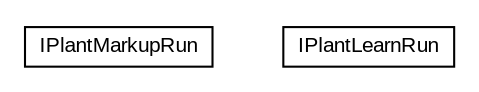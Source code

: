#!/usr/local/bin/dot
#
# Class diagram 
# Generated by UMLGraph version R5_6-24-gf6e263 (http://www.umlgraph.org/)
#

digraph G {
	edge [fontname="arial",fontsize=10,labelfontname="arial",labelfontsize=10];
	node [fontname="arial",fontsize=10,shape=plaintext];
	nodesep=0.25;
	ranksep=0.5;
	// edu.arizona.biosemantics.semanticmarkup.markupelement.description.run.iplant.IPlantMarkupRun
	c16317 [label=<<table title="edu.arizona.biosemantics.semanticmarkup.markupelement.description.run.iplant.IPlantMarkupRun" border="0" cellborder="1" cellspacing="0" cellpadding="2" port="p" href="./IPlantMarkupRun.html">
		<tr><td><table border="0" cellspacing="0" cellpadding="1">
<tr><td align="center" balign="center"> IPlantMarkupRun </td></tr>
		</table></td></tr>
		</table>>, URL="./IPlantMarkupRun.html", fontname="arial", fontcolor="black", fontsize=10.0];
	// edu.arizona.biosemantics.semanticmarkup.markupelement.description.run.iplant.IPlantLearnRun
	c16318 [label=<<table title="edu.arizona.biosemantics.semanticmarkup.markupelement.description.run.iplant.IPlantLearnRun" border="0" cellborder="1" cellspacing="0" cellpadding="2" port="p" href="./IPlantLearnRun.html">
		<tr><td><table border="0" cellspacing="0" cellpadding="1">
<tr><td align="center" balign="center"> IPlantLearnRun </td></tr>
		</table></td></tr>
		</table>>, URL="./IPlantLearnRun.html", fontname="arial", fontcolor="black", fontsize=10.0];
}

